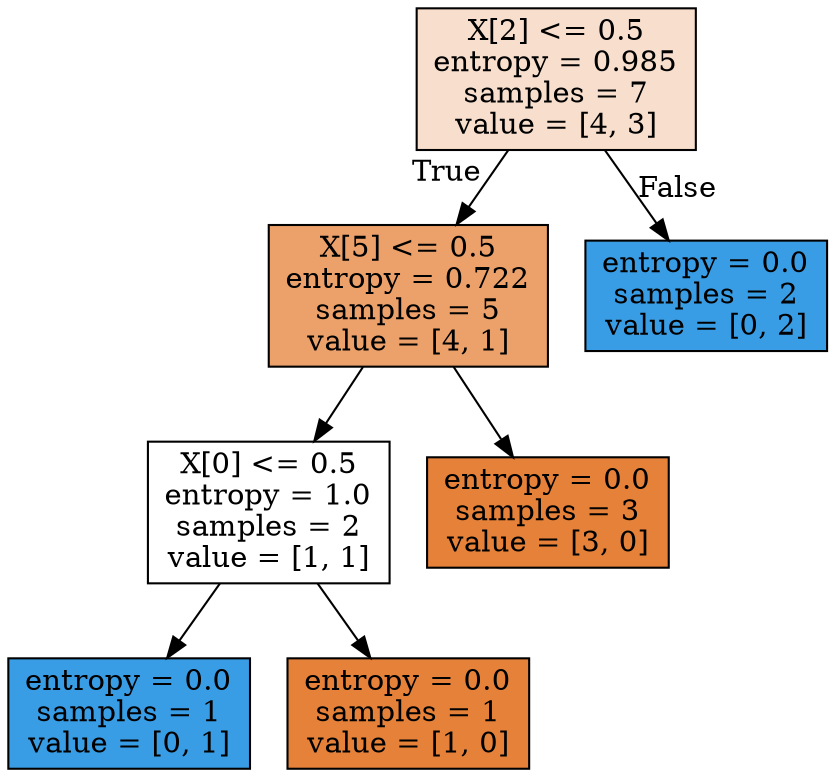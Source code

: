 digraph Tree {
node [shape=box, style="filled", color="black"] ;
0 [label="X[2] <= 0.5\nentropy = 0.985\nsamples = 7\nvalue = [4, 3]", fillcolor="#e5813940"] ;
1 [label="X[5] <= 0.5\nentropy = 0.722\nsamples = 5\nvalue = [4, 1]", fillcolor="#e58139bf"] ;
0 -> 1 [labeldistance=2.5, labelangle=45, headlabel="True"] ;
2 [label="X[0] <= 0.5\nentropy = 1.0\nsamples = 2\nvalue = [1, 1]", fillcolor="#e5813900"] ;
1 -> 2 ;
3 [label="entropy = 0.0\nsamples = 1\nvalue = [0, 1]", fillcolor="#399de5ff"] ;
2 -> 3 ;
4 [label="entropy = 0.0\nsamples = 1\nvalue = [1, 0]", fillcolor="#e58139ff"] ;
2 -> 4 ;
5 [label="entropy = 0.0\nsamples = 3\nvalue = [3, 0]", fillcolor="#e58139ff"] ;
1 -> 5 ;
6 [label="entropy = 0.0\nsamples = 2\nvalue = [0, 2]", fillcolor="#399de5ff"] ;
0 -> 6 [labeldistance=2.5, labelangle=-45, headlabel="False"] ;
}